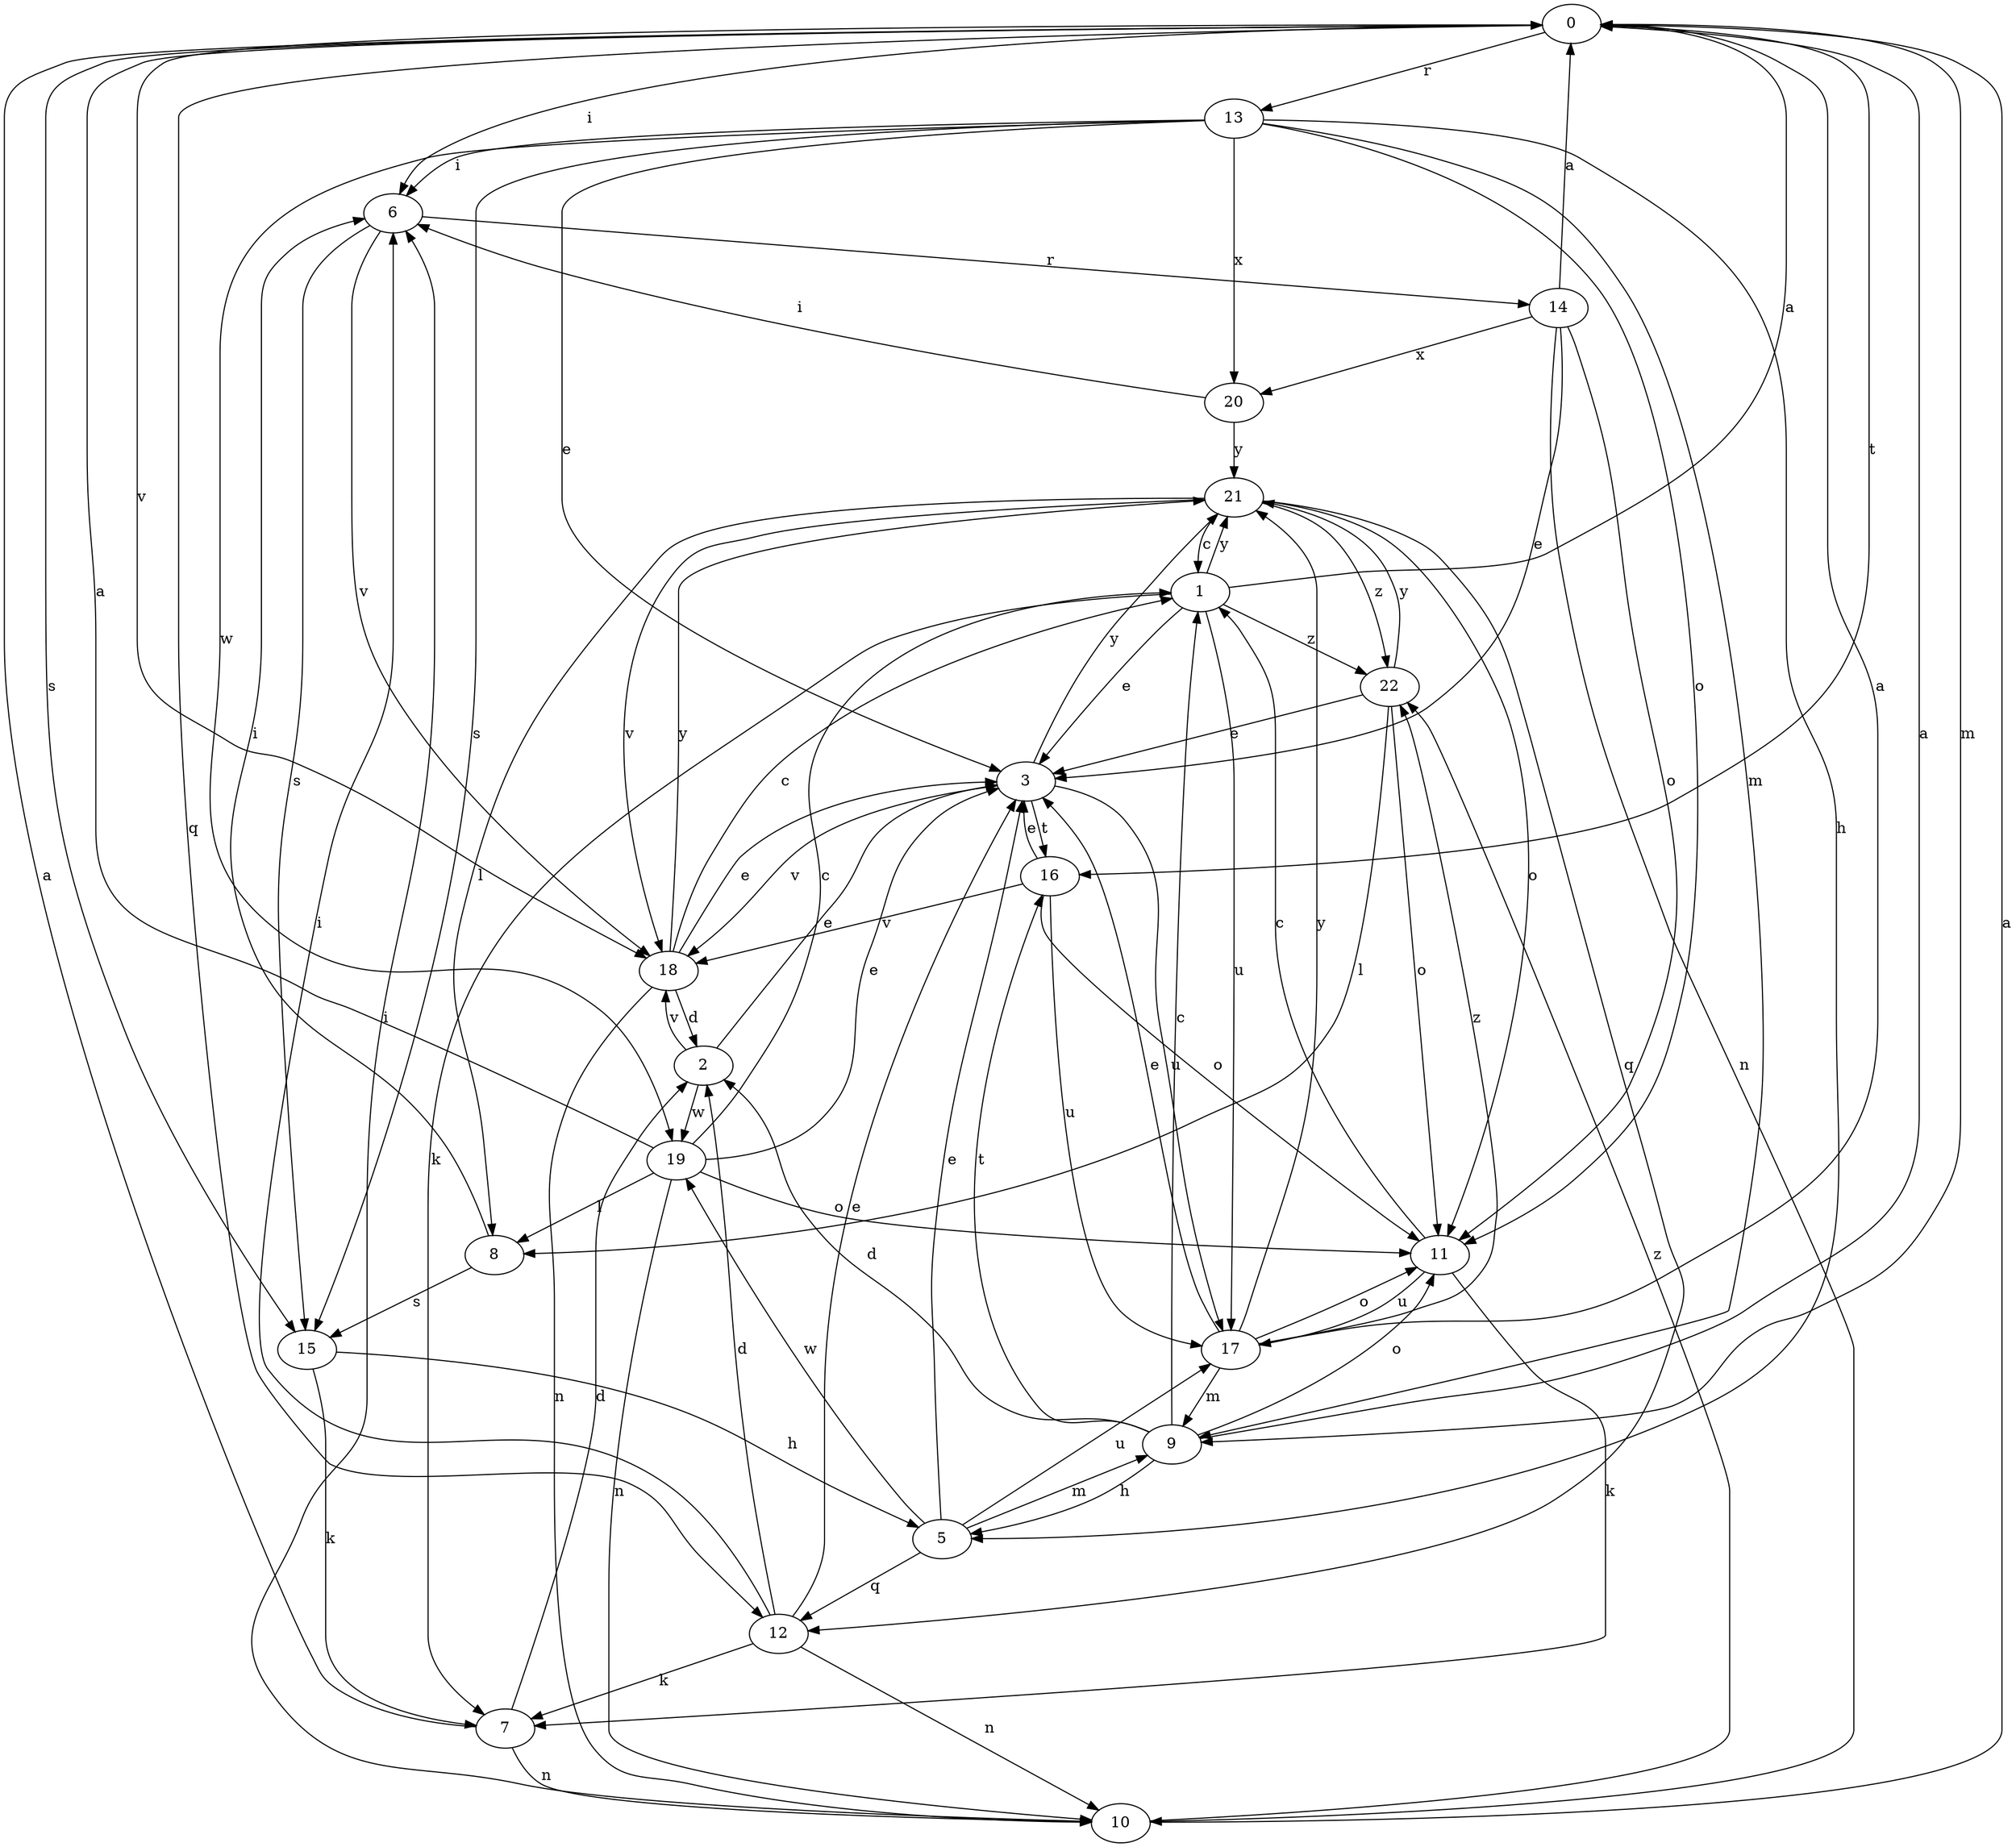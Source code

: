 strict digraph  {
0;
1;
2;
3;
5;
6;
7;
8;
9;
10;
11;
12;
13;
14;
15;
16;
17;
18;
19;
20;
21;
22;
0 -> 6  [label=i];
0 -> 9  [label=m];
0 -> 12  [label=q];
0 -> 13  [label=r];
0 -> 15  [label=s];
0 -> 16  [label=t];
0 -> 18  [label=v];
1 -> 0  [label=a];
1 -> 3  [label=e];
1 -> 7  [label=k];
1 -> 17  [label=u];
1 -> 21  [label=y];
1 -> 22  [label=z];
2 -> 3  [label=e];
2 -> 18  [label=v];
2 -> 19  [label=w];
3 -> 16  [label=t];
3 -> 17  [label=u];
3 -> 18  [label=v];
3 -> 21  [label=y];
5 -> 3  [label=e];
5 -> 9  [label=m];
5 -> 12  [label=q];
5 -> 17  [label=u];
5 -> 19  [label=w];
6 -> 14  [label=r];
6 -> 15  [label=s];
6 -> 18  [label=v];
7 -> 0  [label=a];
7 -> 2  [label=d];
7 -> 10  [label=n];
8 -> 6  [label=i];
8 -> 15  [label=s];
9 -> 0  [label=a];
9 -> 1  [label=c];
9 -> 2  [label=d];
9 -> 5  [label=h];
9 -> 11  [label=o];
9 -> 16  [label=t];
10 -> 0  [label=a];
10 -> 6  [label=i];
10 -> 22  [label=z];
11 -> 1  [label=c];
11 -> 7  [label=k];
11 -> 17  [label=u];
12 -> 2  [label=d];
12 -> 3  [label=e];
12 -> 6  [label=i];
12 -> 7  [label=k];
12 -> 10  [label=n];
13 -> 3  [label=e];
13 -> 5  [label=h];
13 -> 6  [label=i];
13 -> 9  [label=m];
13 -> 11  [label=o];
13 -> 15  [label=s];
13 -> 19  [label=w];
13 -> 20  [label=x];
14 -> 0  [label=a];
14 -> 3  [label=e];
14 -> 10  [label=n];
14 -> 11  [label=o];
14 -> 20  [label=x];
15 -> 5  [label=h];
15 -> 7  [label=k];
16 -> 3  [label=e];
16 -> 11  [label=o];
16 -> 17  [label=u];
16 -> 18  [label=v];
17 -> 0  [label=a];
17 -> 3  [label=e];
17 -> 9  [label=m];
17 -> 11  [label=o];
17 -> 21  [label=y];
17 -> 22  [label=z];
18 -> 1  [label=c];
18 -> 2  [label=d];
18 -> 3  [label=e];
18 -> 10  [label=n];
18 -> 21  [label=y];
19 -> 0  [label=a];
19 -> 1  [label=c];
19 -> 3  [label=e];
19 -> 8  [label=l];
19 -> 10  [label=n];
19 -> 11  [label=o];
20 -> 6  [label=i];
20 -> 21  [label=y];
21 -> 1  [label=c];
21 -> 8  [label=l];
21 -> 11  [label=o];
21 -> 12  [label=q];
21 -> 18  [label=v];
21 -> 22  [label=z];
22 -> 3  [label=e];
22 -> 8  [label=l];
22 -> 11  [label=o];
22 -> 21  [label=y];
}
